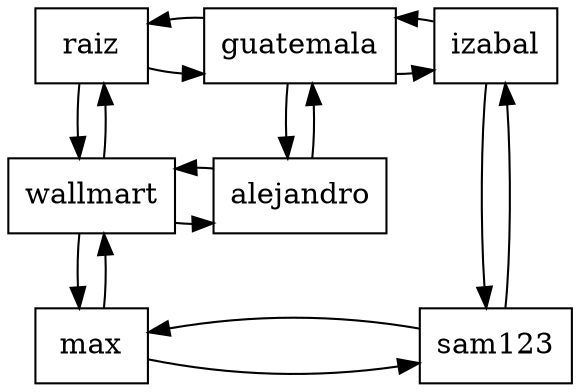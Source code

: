 digraph G {
    node[shape="box"] 

Nodo0_0[label = "raiz", group = "0"]
Nodo0_0->Nodo1_0
Nodo0_0->Nodo1_0[dir = back] 

Nodo0_0->Nodo0_1
Nodo0_0->Nodo0_1[dir = back] 

Nodo1_0[label = "guatemala", group = "1"]
Nodo1_0->Nodo2_0
Nodo1_0->Nodo2_0[dir = back] 

Nodo1_0->Nodo1_1
Nodo1_0->Nodo1_1[dir = back] 

Nodo2_0[label = "izabal", group = "2"]
Nodo2_0->Nodo2_2
Nodo2_0->Nodo2_2[dir = back] 

{rank=same;Nodo0_0;Nodo1_0;Nodo2_0}


Nodo0_1[label = "wallmart", group = "0"]
Nodo0_1->Nodo1_1
Nodo0_1->Nodo1_1[dir = back] 

Nodo0_1->Nodo0_2
Nodo0_1->Nodo0_2[dir = back] 

Nodo1_1[label = "alejandro", group = "1"]
{rank=same;Nodo0_1;Nodo1_1}


Nodo0_2[label = "max", group = "0"]
Nodo0_2->Nodo2_2
Nodo0_2->Nodo2_2[dir = back] 

Nodo2_2[label = "sam123", group = "2"]
{rank=same;Nodo0_2;Nodo2_2}


}
